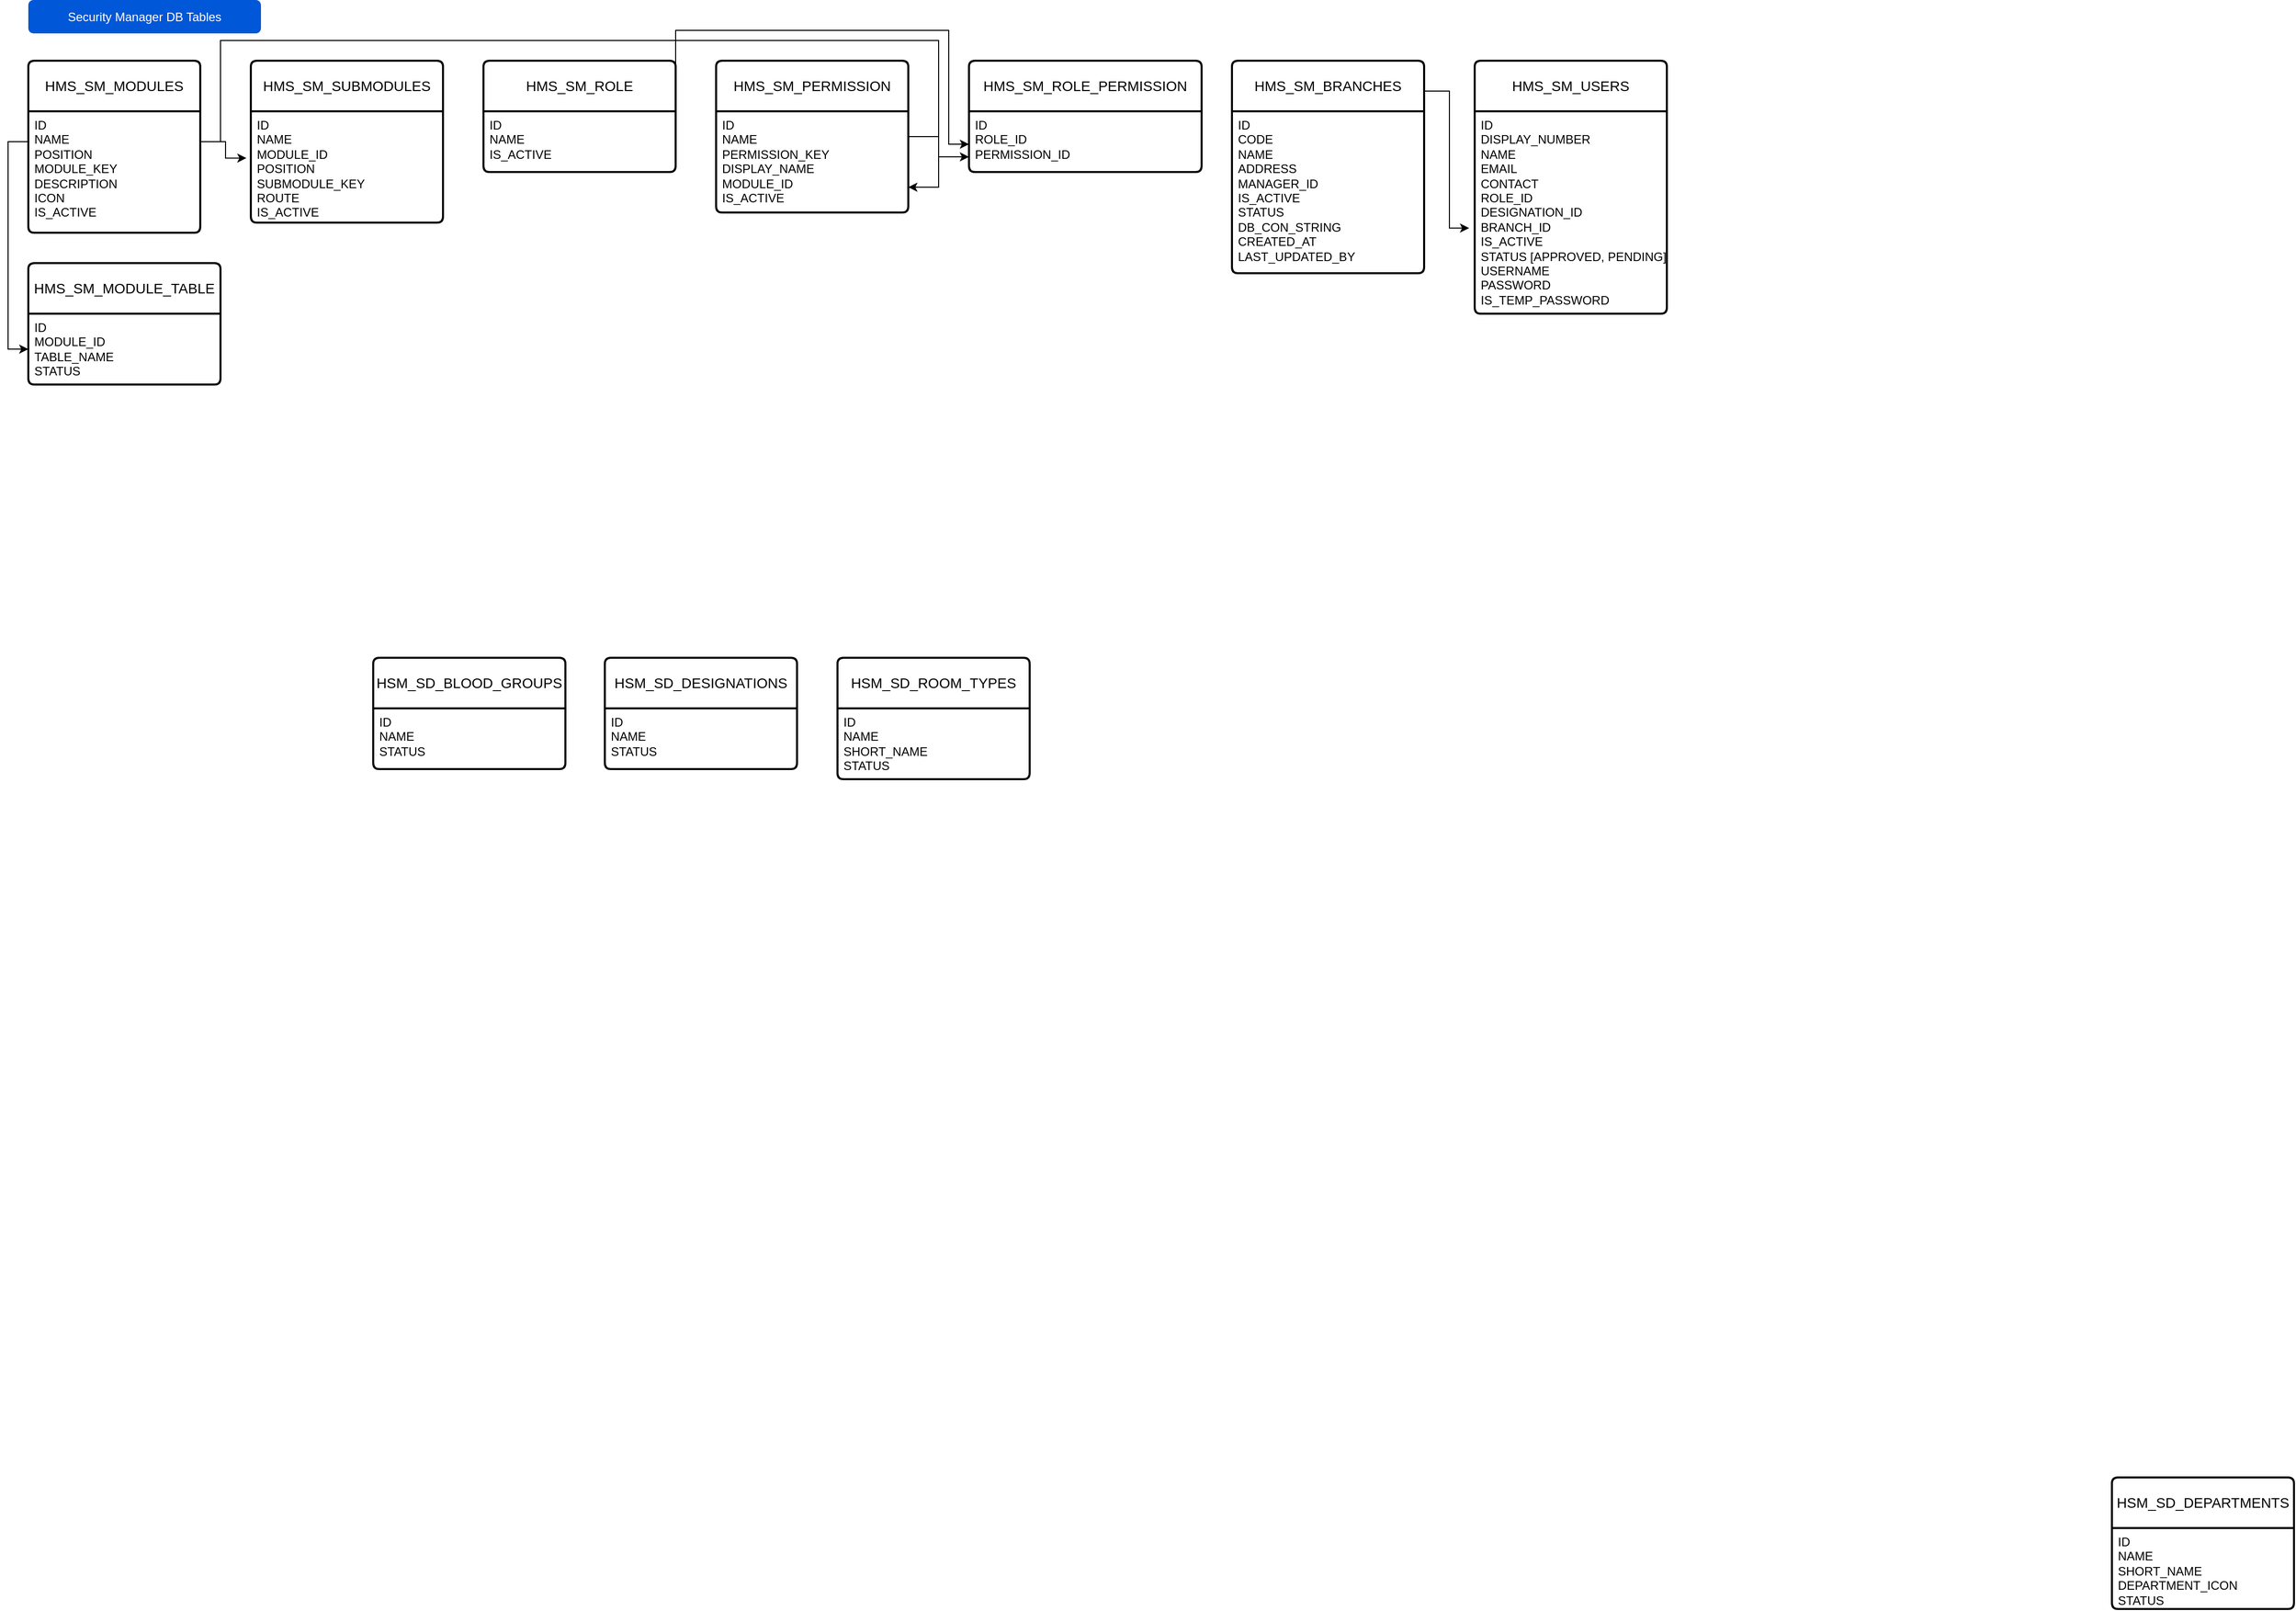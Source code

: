 <mxfile version="22.1.2" type="device">
  <diagram name="Page-1" id="WirfSdKMwHIBQMpA1WTf">
    <mxGraphModel dx="401" dy="876" grid="1" gridSize="10" guides="1" tooltips="1" connect="1" arrows="1" fold="1" page="1" pageScale="1" pageWidth="2336" pageHeight="1654" background="none" math="0" shadow="0">
      <root>
        <mxCell id="0" />
        <mxCell id="1" parent="0" />
        <mxCell id="9XKF0GM-w9WCjBuBjqWl-1" value="HSM_SD_DEPARTMENTS" style="swimlane;childLayout=stackLayout;horizontal=1;startSize=50;horizontalStack=0;rounded=1;fontSize=14;fontStyle=0;strokeWidth=2;resizeParent=0;resizeLast=1;shadow=0;dashed=0;align=center;arcSize=4;whiteSpace=wrap;html=1;" parent="1" vertex="1">
          <mxGeometry x="2100" y="1500" width="180" height="130" as="geometry" />
        </mxCell>
        <mxCell id="9XKF0GM-w9WCjBuBjqWl-2" value="ID&lt;br&gt;NAME&lt;br&gt;SHORT_NAME&lt;br&gt;DEPARTMENT_ICON&lt;br&gt;STATUS" style="align=left;strokeColor=none;fillColor=none;spacingLeft=4;fontSize=12;verticalAlign=top;resizable=0;rotatable=0;part=1;html=1;" parent="9XKF0GM-w9WCjBuBjqWl-1" vertex="1">
          <mxGeometry y="50" width="180" height="80" as="geometry" />
        </mxCell>
        <mxCell id="9XKF0GM-w9WCjBuBjqWl-3" value="HSM_SD_BLOOD_GROUPS" style="swimlane;childLayout=stackLayout;horizontal=1;startSize=50;horizontalStack=0;rounded=1;fontSize=14;fontStyle=0;strokeWidth=2;resizeParent=0;resizeLast=1;shadow=0;dashed=0;align=center;arcSize=4;whiteSpace=wrap;html=1;" parent="1" vertex="1">
          <mxGeometry x="381" y="690" width="190" height="110" as="geometry" />
        </mxCell>
        <mxCell id="9XKF0GM-w9WCjBuBjqWl-4" value="ID&lt;br&gt;NAME&lt;br&gt;STATUS" style="align=left;strokeColor=none;fillColor=none;spacingLeft=4;fontSize=12;verticalAlign=top;resizable=0;rotatable=0;part=1;html=1;" parent="9XKF0GM-w9WCjBuBjqWl-3" vertex="1">
          <mxGeometry y="50" width="190" height="60" as="geometry" />
        </mxCell>
        <mxCell id="9XKF0GM-w9WCjBuBjqWl-5" value="HSM_SD_DESIGNATIONS" style="swimlane;childLayout=stackLayout;horizontal=1;startSize=50;horizontalStack=0;rounded=1;fontSize=14;fontStyle=0;strokeWidth=2;resizeParent=0;resizeLast=1;shadow=0;dashed=0;align=center;arcSize=4;whiteSpace=wrap;html=1;" parent="1" vertex="1">
          <mxGeometry x="610" y="690" width="190" height="110" as="geometry" />
        </mxCell>
        <mxCell id="9XKF0GM-w9WCjBuBjqWl-6" value="ID&lt;br&gt;NAME&lt;br&gt;STATUS" style="align=left;strokeColor=none;fillColor=none;spacingLeft=4;fontSize=12;verticalAlign=top;resizable=0;rotatable=0;part=1;html=1;" parent="9XKF0GM-w9WCjBuBjqWl-5" vertex="1">
          <mxGeometry y="50" width="190" height="60" as="geometry" />
        </mxCell>
        <mxCell id="08kGy8C91BimhT3kLR0z-1" value="HMS_SM_BRANCHES" style="swimlane;childLayout=stackLayout;horizontal=1;startSize=50;horizontalStack=0;rounded=1;fontSize=14;fontStyle=0;strokeWidth=2;resizeParent=0;resizeLast=1;shadow=0;dashed=0;align=center;arcSize=4;whiteSpace=wrap;html=1;" parent="1" vertex="1">
          <mxGeometry x="1230" y="100" width="190" height="210" as="geometry" />
        </mxCell>
        <mxCell id="08kGy8C91BimhT3kLR0z-2" value="ID&lt;br&gt;CODE&lt;br&gt;NAME&lt;br&gt;ADDRESS&lt;br&gt;MANAGER_ID&lt;br&gt;IS_ACTIVE&lt;br&gt;STATUS&lt;br&gt;DB_CON_STRING&lt;br&gt;CREATED_AT&lt;br&gt;LAST_UPDATED_BY" style="align=left;strokeColor=none;fillColor=none;spacingLeft=4;fontSize=12;verticalAlign=top;resizable=0;rotatable=0;part=1;html=1;" parent="08kGy8C91BimhT3kLR0z-1" vertex="1">
          <mxGeometry y="50" width="190" height="160" as="geometry" />
        </mxCell>
        <mxCell id="08kGy8C91BimhT3kLR0z-5" value="HSM_SD_ROOM_TYPES" style="swimlane;childLayout=stackLayout;horizontal=1;startSize=50;horizontalStack=0;rounded=1;fontSize=14;fontStyle=0;strokeWidth=2;resizeParent=0;resizeLast=1;shadow=0;dashed=0;align=center;arcSize=4;whiteSpace=wrap;html=1;" parent="1" vertex="1">
          <mxGeometry x="840" y="690" width="190" height="120" as="geometry" />
        </mxCell>
        <mxCell id="08kGy8C91BimhT3kLR0z-6" value="ID&lt;br&gt;NAME&lt;br&gt;SHORT_NAME&lt;br&gt;STATUS" style="align=left;strokeColor=none;fillColor=none;spacingLeft=4;fontSize=12;verticalAlign=top;resizable=0;rotatable=0;part=1;html=1;" parent="08kGy8C91BimhT3kLR0z-5" vertex="1">
          <mxGeometry y="50" width="190" height="70" as="geometry" />
        </mxCell>
        <mxCell id="cyWEmb_pq1mqA_iS7TmN-2" value="HMS_SM_USERS" style="swimlane;childLayout=stackLayout;horizontal=1;startSize=50;horizontalStack=0;rounded=1;fontSize=14;fontStyle=0;strokeWidth=2;resizeParent=0;resizeLast=1;shadow=0;dashed=0;align=center;arcSize=4;whiteSpace=wrap;html=1;" parent="1" vertex="1">
          <mxGeometry x="1470" y="100" width="190" height="250" as="geometry">
            <mxRectangle x="380" y="300" width="160" height="50" as="alternateBounds" />
          </mxGeometry>
        </mxCell>
        <mxCell id="cyWEmb_pq1mqA_iS7TmN-3" value="ID&lt;br&gt;DISPLAY_NUMBER&lt;br&gt;NAME&lt;br&gt;EMAIL&lt;br&gt;CONTACT&lt;br&gt;ROLE_ID&lt;br&gt;DESIGNATION_ID&lt;br&gt;BRANCH_ID&lt;br&gt;IS_ACTIVE&lt;br&gt;STATUS [APPROVED, PENDING]&lt;br&gt;USERNAME&lt;br&gt;PASSWORD&lt;br&gt;IS_TEMP_PASSWORD" style="align=left;strokeColor=none;fillColor=none;spacingLeft=4;fontSize=12;verticalAlign=top;resizable=0;rotatable=0;part=1;html=1;" parent="cyWEmb_pq1mqA_iS7TmN-2" vertex="1">
          <mxGeometry y="50" width="190" height="200" as="geometry" />
        </mxCell>
        <mxCell id="cyWEmb_pq1mqA_iS7TmN-4" style="edgeStyle=orthogonalEdgeStyle;rounded=0;orthogonalLoop=1;jettySize=auto;html=1;exitX=1;exitY=0;exitDx=0;exitDy=0;entryX=-0.029;entryY=0.577;entryDx=0;entryDy=0;entryPerimeter=0;" parent="1" source="08kGy8C91BimhT3kLR0z-2" target="cyWEmb_pq1mqA_iS7TmN-3" edge="1">
          <mxGeometry relative="1" as="geometry" />
        </mxCell>
        <mxCell id="cyWEmb_pq1mqA_iS7TmN-5" value="HMS_SM_MODULES" style="swimlane;childLayout=stackLayout;horizontal=1;startSize=50;horizontalStack=0;rounded=1;fontSize=14;fontStyle=0;strokeWidth=2;resizeParent=0;resizeLast=1;shadow=0;dashed=0;align=center;arcSize=4;whiteSpace=wrap;html=1;" parent="1" vertex="1">
          <mxGeometry x="40" y="100" width="170" height="170" as="geometry">
            <mxRectangle x="600" y="300" width="180" height="50" as="alternateBounds" />
          </mxGeometry>
        </mxCell>
        <mxCell id="cyWEmb_pq1mqA_iS7TmN-6" value="ID&lt;br&gt;NAME&lt;br&gt;POSITION&lt;br&gt;MODULE_KEY&lt;br&gt;DESCRIPTION&lt;br&gt;ICON&lt;br&gt;IS_ACTIVE" style="align=left;strokeColor=none;fillColor=none;spacingLeft=4;fontSize=12;verticalAlign=top;resizable=0;rotatable=0;part=1;html=1;" parent="cyWEmb_pq1mqA_iS7TmN-5" vertex="1">
          <mxGeometry y="50" width="170" height="120" as="geometry" />
        </mxCell>
        <mxCell id="cyWEmb_pq1mqA_iS7TmN-7" value="HMS_SM_SUBMODULES" style="swimlane;childLayout=stackLayout;horizontal=1;startSize=50;horizontalStack=0;rounded=1;fontSize=14;fontStyle=0;strokeWidth=2;resizeParent=0;resizeLast=1;shadow=0;dashed=0;align=center;arcSize=4;whiteSpace=wrap;html=1;" parent="1" vertex="1">
          <mxGeometry x="260" y="100" width="190" height="160" as="geometry">
            <mxRectangle x="820" y="300" width="210" height="50" as="alternateBounds" />
          </mxGeometry>
        </mxCell>
        <mxCell id="cyWEmb_pq1mqA_iS7TmN-8" value="ID&lt;br&gt;NAME&lt;br&gt;MODULE_ID&lt;br&gt;POSITION&lt;br&gt;SUBMODULE_KEY&lt;br&gt;ROUTE&lt;br&gt;IS_ACTIVE" style="align=left;strokeColor=none;fillColor=none;spacingLeft=4;fontSize=12;verticalAlign=top;resizable=0;rotatable=0;part=1;html=1;" parent="cyWEmb_pq1mqA_iS7TmN-7" vertex="1">
          <mxGeometry y="50" width="190" height="110" as="geometry" />
        </mxCell>
        <mxCell id="cyWEmb_pq1mqA_iS7TmN-9" style="edgeStyle=orthogonalEdgeStyle;rounded=0;orthogonalLoop=1;jettySize=auto;html=1;exitX=1;exitY=0.25;exitDx=0;exitDy=0;entryX=-0.023;entryY=0.42;entryDx=0;entryDy=0;entryPerimeter=0;" parent="1" source="cyWEmb_pq1mqA_iS7TmN-6" target="cyWEmb_pq1mqA_iS7TmN-8" edge="1">
          <mxGeometry relative="1" as="geometry" />
        </mxCell>
        <mxCell id="cyWEmb_pq1mqA_iS7TmN-11" value="HMS_SM_ROLE" style="swimlane;childLayout=stackLayout;horizontal=1;startSize=50;horizontalStack=0;rounded=1;fontSize=14;fontStyle=0;strokeWidth=2;resizeParent=0;resizeLast=1;shadow=0;dashed=0;align=center;arcSize=4;whiteSpace=wrap;html=1;" parent="1" vertex="1">
          <mxGeometry x="490" y="100" width="190" height="110" as="geometry">
            <mxRectangle x="820" y="300" width="210" height="50" as="alternateBounds" />
          </mxGeometry>
        </mxCell>
        <mxCell id="cyWEmb_pq1mqA_iS7TmN-12" value="ID&lt;br&gt;NAME&lt;br&gt;IS_ACTIVE" style="align=left;strokeColor=none;fillColor=none;spacingLeft=4;fontSize=12;verticalAlign=top;resizable=0;rotatable=0;part=1;html=1;" parent="cyWEmb_pq1mqA_iS7TmN-11" vertex="1">
          <mxGeometry y="50" width="190" height="60" as="geometry" />
        </mxCell>
        <mxCell id="cyWEmb_pq1mqA_iS7TmN-13" value="HMS_SM_PERMISSION" style="swimlane;childLayout=stackLayout;horizontal=1;startSize=50;horizontalStack=0;rounded=1;fontSize=14;fontStyle=0;strokeWidth=2;resizeParent=0;resizeLast=1;shadow=0;dashed=0;align=center;arcSize=4;whiteSpace=wrap;html=1;" parent="1" vertex="1">
          <mxGeometry x="720" y="100" width="190" height="150" as="geometry">
            <mxRectangle x="820" y="300" width="210" height="50" as="alternateBounds" />
          </mxGeometry>
        </mxCell>
        <mxCell id="cyWEmb_pq1mqA_iS7TmN-14" value="ID&lt;br&gt;NAME&lt;br&gt;PERMISSION_KEY&lt;br&gt;DISPLAY_NAME&lt;br&gt;MODULE_ID&lt;br&gt;IS_ACTIVE" style="align=left;strokeColor=none;fillColor=none;spacingLeft=4;fontSize=12;verticalAlign=top;resizable=0;rotatable=0;part=1;html=1;" parent="cyWEmb_pq1mqA_iS7TmN-13" vertex="1">
          <mxGeometry y="50" width="190" height="100" as="geometry" />
        </mxCell>
        <mxCell id="cyWEmb_pq1mqA_iS7TmN-15" style="edgeStyle=orthogonalEdgeStyle;rounded=0;orthogonalLoop=1;jettySize=auto;html=1;exitX=1;exitY=0.25;exitDx=0;exitDy=0;entryX=1;entryY=0.75;entryDx=0;entryDy=0;" parent="1" source="cyWEmb_pq1mqA_iS7TmN-6" target="cyWEmb_pq1mqA_iS7TmN-14" edge="1">
          <mxGeometry relative="1" as="geometry">
            <Array as="points">
              <mxPoint x="230" y="180" />
              <mxPoint x="230" y="80" />
              <mxPoint x="940" y="80" />
              <mxPoint x="940" y="225" />
            </Array>
          </mxGeometry>
        </mxCell>
        <mxCell id="cyWEmb_pq1mqA_iS7TmN-17" value="Security Manager DB Tables" style="rounded=1;fillColor=#0057D8;strokeColor=none;html=1;whiteSpace=wrap;fontColor=#ffffff;align=center;verticalAlign=middle;fontStyle=0;fontSize=12;sketch=0;" parent="1" vertex="1">
          <mxGeometry x="40" y="40" width="230" height="33" as="geometry" />
        </mxCell>
        <mxCell id="cyWEmb_pq1mqA_iS7TmN-18" value="HMS_SM_ROLE_PERMISSION" style="swimlane;childLayout=stackLayout;horizontal=1;startSize=50;horizontalStack=0;rounded=1;fontSize=14;fontStyle=0;strokeWidth=2;resizeParent=0;resizeLast=1;shadow=0;dashed=0;align=center;arcSize=4;whiteSpace=wrap;html=1;" parent="1" vertex="1">
          <mxGeometry x="970" y="100" width="230" height="110" as="geometry">
            <mxRectangle x="820" y="300" width="210" height="50" as="alternateBounds" />
          </mxGeometry>
        </mxCell>
        <mxCell id="cyWEmb_pq1mqA_iS7TmN-19" value="ID&lt;br&gt;ROLE_ID&lt;br&gt;PERMISSION_ID&lt;br&gt;" style="align=left;strokeColor=none;fillColor=none;spacingLeft=4;fontSize=12;verticalAlign=top;resizable=0;rotatable=0;part=1;html=1;" parent="cyWEmb_pq1mqA_iS7TmN-18" vertex="1">
          <mxGeometry y="50" width="230" height="60" as="geometry" />
        </mxCell>
        <mxCell id="cyWEmb_pq1mqA_iS7TmN-20" style="edgeStyle=orthogonalEdgeStyle;rounded=0;orthogonalLoop=1;jettySize=auto;html=1;exitX=1;exitY=0.25;exitDx=0;exitDy=0;entryX=0;entryY=0.75;entryDx=0;entryDy=0;" parent="1" source="cyWEmb_pq1mqA_iS7TmN-12" target="cyWEmb_pq1mqA_iS7TmN-18" edge="1">
          <mxGeometry relative="1" as="geometry">
            <Array as="points">
              <mxPoint x="680" y="70" />
              <mxPoint x="950" y="70" />
              <mxPoint x="950" y="183" />
            </Array>
          </mxGeometry>
        </mxCell>
        <mxCell id="cyWEmb_pq1mqA_iS7TmN-21" style="edgeStyle=orthogonalEdgeStyle;rounded=0;orthogonalLoop=1;jettySize=auto;html=1;exitX=1;exitY=0.25;exitDx=0;exitDy=0;entryX=0;entryY=0.75;entryDx=0;entryDy=0;" parent="1" source="cyWEmb_pq1mqA_iS7TmN-14" target="cyWEmb_pq1mqA_iS7TmN-19" edge="1">
          <mxGeometry relative="1" as="geometry" />
        </mxCell>
        <mxCell id="zDMzNsQOM4Glmt_9kkiP-1" value="HMS_SM_MODULE_TABLE" style="swimlane;childLayout=stackLayout;horizontal=1;startSize=50;horizontalStack=0;rounded=1;fontSize=14;fontStyle=0;strokeWidth=2;resizeParent=0;resizeLast=1;shadow=0;dashed=0;align=center;arcSize=4;whiteSpace=wrap;html=1;" vertex="1" parent="1">
          <mxGeometry x="40" y="300" width="190" height="120" as="geometry" />
        </mxCell>
        <mxCell id="zDMzNsQOM4Glmt_9kkiP-2" value="ID&lt;br&gt;MODULE_ID&lt;br&gt;TABLE_NAME&lt;br&gt;STATUS" style="align=left;strokeColor=none;fillColor=none;spacingLeft=4;fontSize=12;verticalAlign=top;resizable=0;rotatable=0;part=1;html=1;" vertex="1" parent="zDMzNsQOM4Glmt_9kkiP-1">
          <mxGeometry y="50" width="190" height="70" as="geometry" />
        </mxCell>
        <mxCell id="zDMzNsQOM4Glmt_9kkiP-3" style="edgeStyle=orthogonalEdgeStyle;rounded=0;orthogonalLoop=1;jettySize=auto;html=1;exitX=0;exitY=0.25;exitDx=0;exitDy=0;entryX=0;entryY=0.5;entryDx=0;entryDy=0;" edge="1" parent="1" source="cyWEmb_pq1mqA_iS7TmN-6" target="zDMzNsQOM4Glmt_9kkiP-2">
          <mxGeometry relative="1" as="geometry" />
        </mxCell>
      </root>
    </mxGraphModel>
  </diagram>
</mxfile>

